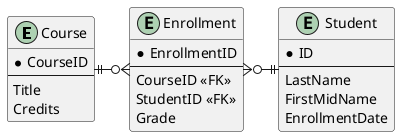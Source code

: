 @startuml ORMapper_ER
entity Course {
  * CourseID
  --
  Title
  Credits
}
entity Enrollment {
  * EnrollmentID
  --
  CourseID <<FK>>
  StudentID <<FK>>
  Grade
}
entity Student {
  * ID
  --
  LastName
  FirstMidName
  EnrollmentDate
}
Course ||-r-o{ Enrollment
Enrollment }o-r-|| Student
@enduml